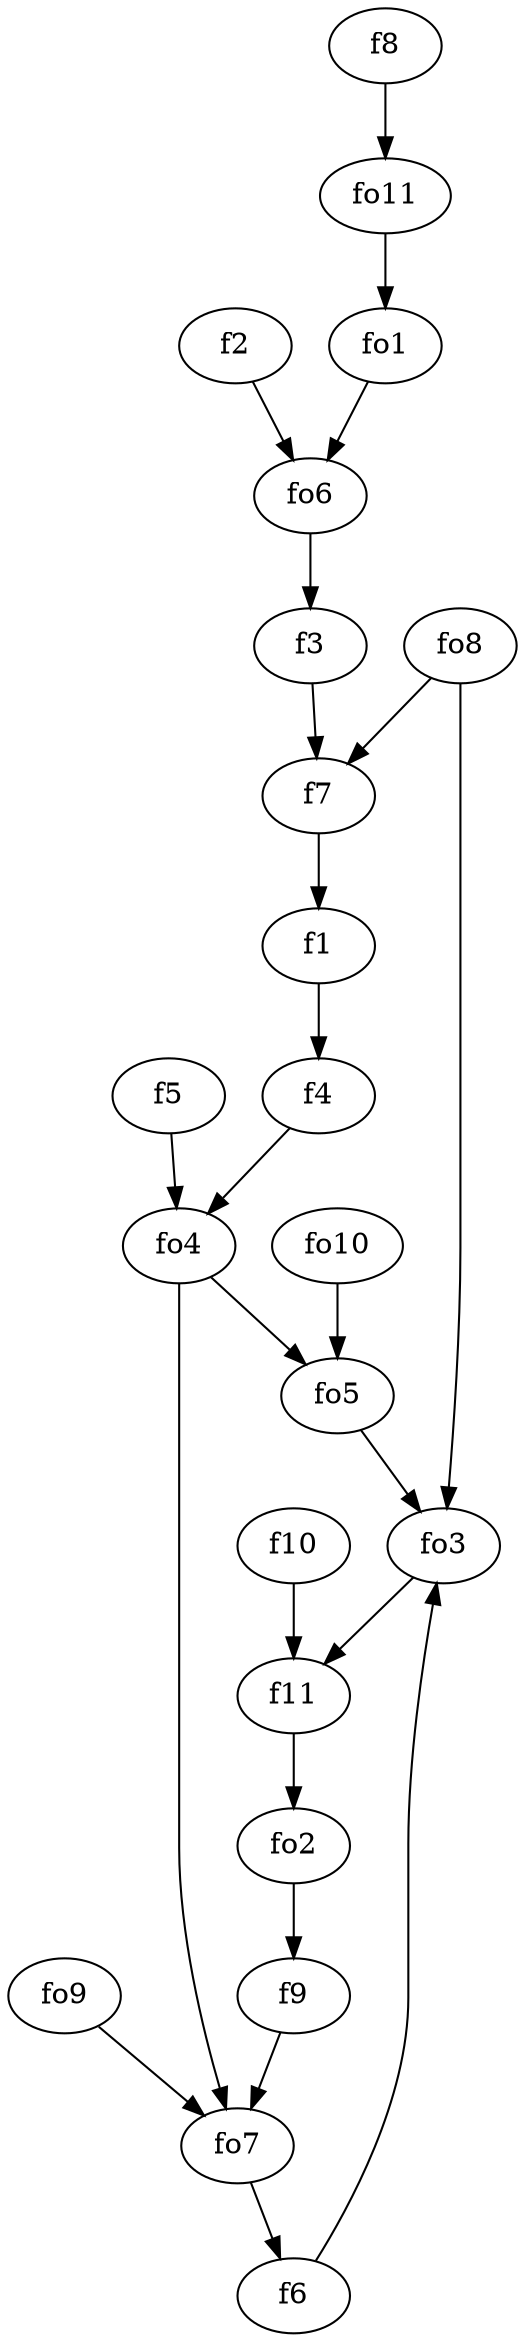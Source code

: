 strict digraph  {
f1;
f2;
f3;
f4;
f5;
f6;
f7;
f8;
f9;
f10;
f11;
fo1;
fo2;
fo3;
fo4;
fo5;
fo6;
fo7;
fo8;
fo9;
fo10;
fo11;
f1 -> f4  [weight=2];
f2 -> fo6  [weight=2];
f3 -> f7  [weight=2];
f4 -> fo4  [weight=2];
f5 -> fo4  [weight=2];
f6 -> fo3  [weight=2];
f7 -> f1  [weight=2];
f8 -> fo11  [weight=2];
f9 -> fo7  [weight=2];
f10 -> f11  [weight=2];
f11 -> fo2  [weight=2];
fo1 -> fo6  [weight=2];
fo2 -> f9  [weight=2];
fo3 -> f11  [weight=2];
fo4 -> fo5  [weight=2];
fo4 -> fo7  [weight=2];
fo5 -> fo3  [weight=2];
fo6 -> f3  [weight=2];
fo7 -> f6  [weight=2];
fo8 -> f7  [weight=2];
fo8 -> fo3  [weight=2];
fo9 -> fo7  [weight=2];
fo10 -> fo5  [weight=2];
fo11 -> fo1  [weight=2];
}
